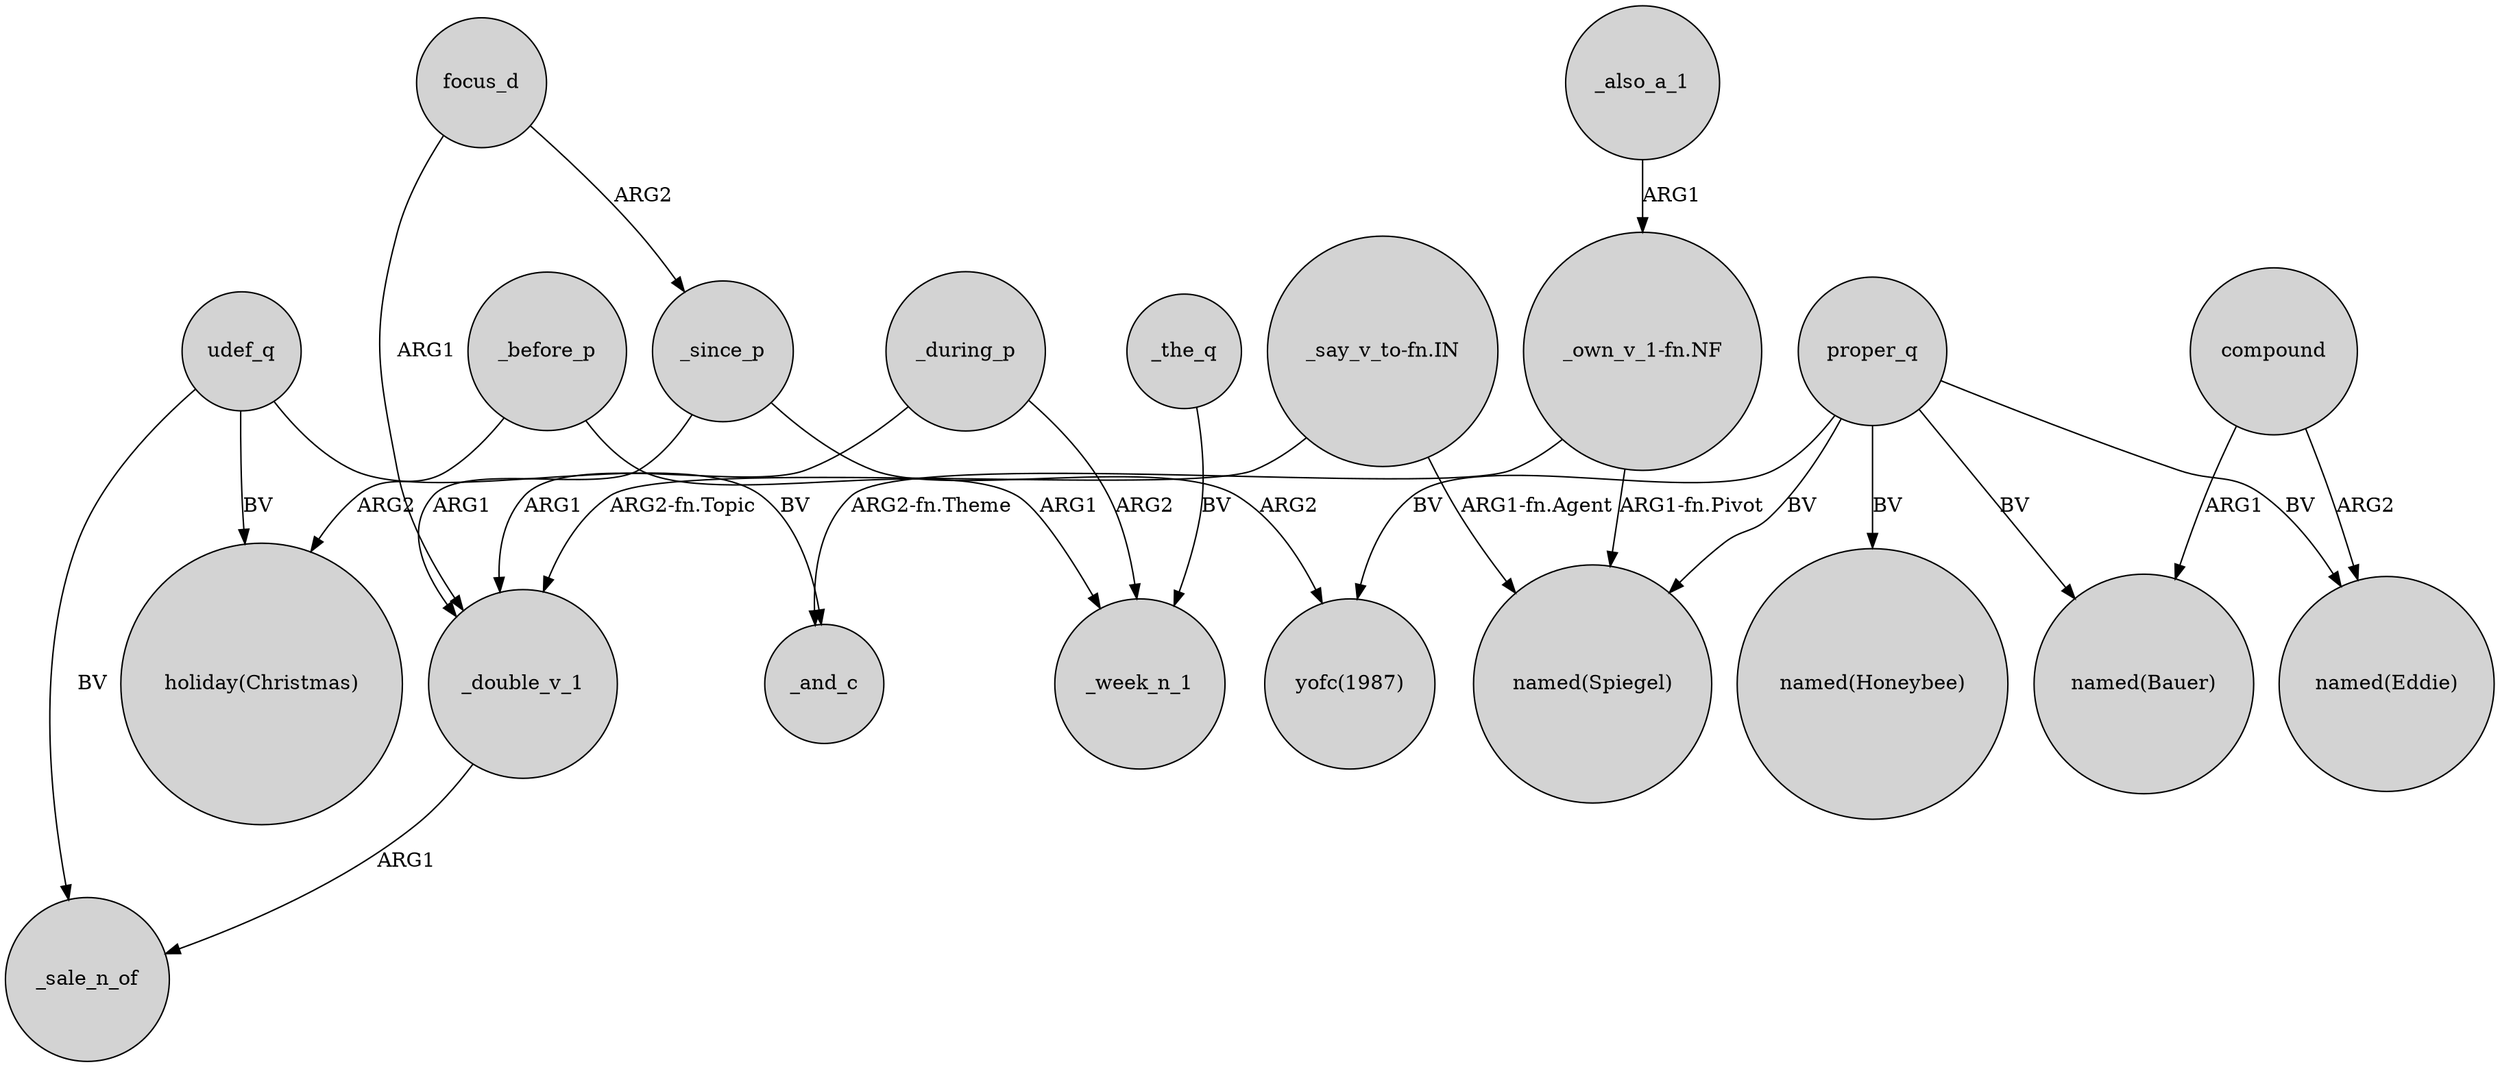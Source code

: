 digraph {
	node [shape=circle style=filled]
	focus_d -> _since_p [label=ARG2]
	"_say_v_to-fn.IN" -> "named(Spiegel)" [label="ARG1-fn.Agent"]
	proper_q -> "named(Bauer)" [label=BV]
	_also_a_1 -> "_own_v_1-fn.NF" [label=ARG1]
	proper_q -> "named(Spiegel)" [label=BV]
	_before_p -> "holiday(Christmas)" [label=ARG2]
	compound -> "named(Bauer)" [label=ARG1]
	proper_q -> "named(Honeybee)" [label=BV]
	compound -> "named(Eddie)" [label=ARG2]
	_double_v_1 -> _sale_n_of [label=ARG1]
	_before_p -> _week_n_1 [label=ARG1]
	_since_p -> "yofc(1987)" [label=ARG2]
	proper_q -> "named(Eddie)" [label=BV]
	"_say_v_to-fn.IN" -> _double_v_1 [label="ARG2-fn.Topic"]
	_the_q -> _week_n_1 [label=BV]
	udef_q -> "holiday(Christmas)" [label=BV]
	proper_q -> "yofc(1987)" [label=BV]
	udef_q -> _sale_n_of [label=BV]
	"_own_v_1-fn.NF" -> "named(Spiegel)" [label="ARG1-fn.Pivot"]
	_since_p -> _double_v_1 [label=ARG1]
	focus_d -> _double_v_1 [label=ARG1]
	udef_q -> _and_c [label=BV]
	_during_p -> _week_n_1 [label=ARG2]
	_during_p -> _double_v_1 [label=ARG1]
	"_own_v_1-fn.NF" -> _and_c [label="ARG2-fn.Theme"]
}
